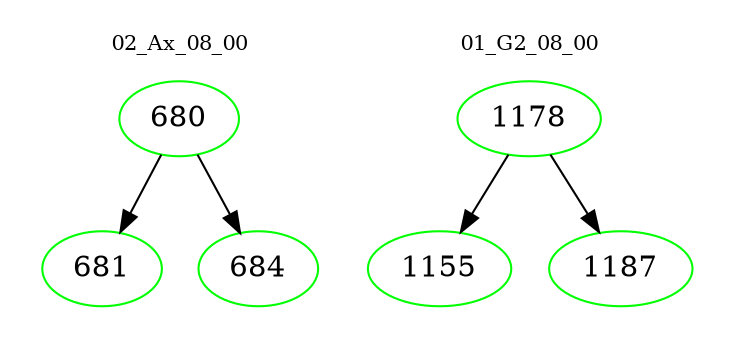 digraph{
subgraph cluster_0 {
color = white
label = "02_Ax_08_00";
fontsize=10;
T0_680 [label="680", color="green"]
T0_680 -> T0_681 [color="black"]
T0_681 [label="681", color="green"]
T0_680 -> T0_684 [color="black"]
T0_684 [label="684", color="green"]
}
subgraph cluster_1 {
color = white
label = "01_G2_08_00";
fontsize=10;
T1_1178 [label="1178", color="green"]
T1_1178 -> T1_1155 [color="black"]
T1_1155 [label="1155", color="green"]
T1_1178 -> T1_1187 [color="black"]
T1_1187 [label="1187", color="green"]
}
}

